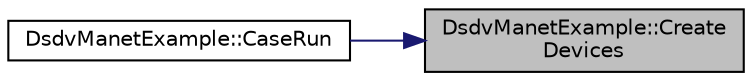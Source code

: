 digraph "DsdvManetExample::CreateDevices"
{
 // LATEX_PDF_SIZE
  edge [fontname="Helvetica",fontsize="10",labelfontname="Helvetica",labelfontsize="10"];
  node [fontname="Helvetica",fontsize="10",shape=record];
  rankdir="RL";
  Node1 [label="DsdvManetExample::Create\lDevices",height=0.2,width=0.4,color="black", fillcolor="grey75", style="filled", fontcolor="black",tooltip="Create and initialize all devices."];
  Node1 -> Node2 [dir="back",color="midnightblue",fontsize="10",style="solid",fontname="Helvetica"];
  Node2 [label="DsdvManetExample::CaseRun",height=0.2,width=0.4,color="black", fillcolor="white", style="filled",URL="$class_dsdv_manet_example.html#aa61b3622afce14d04f2cf656fba31f4d",tooltip="Run function."];
}
